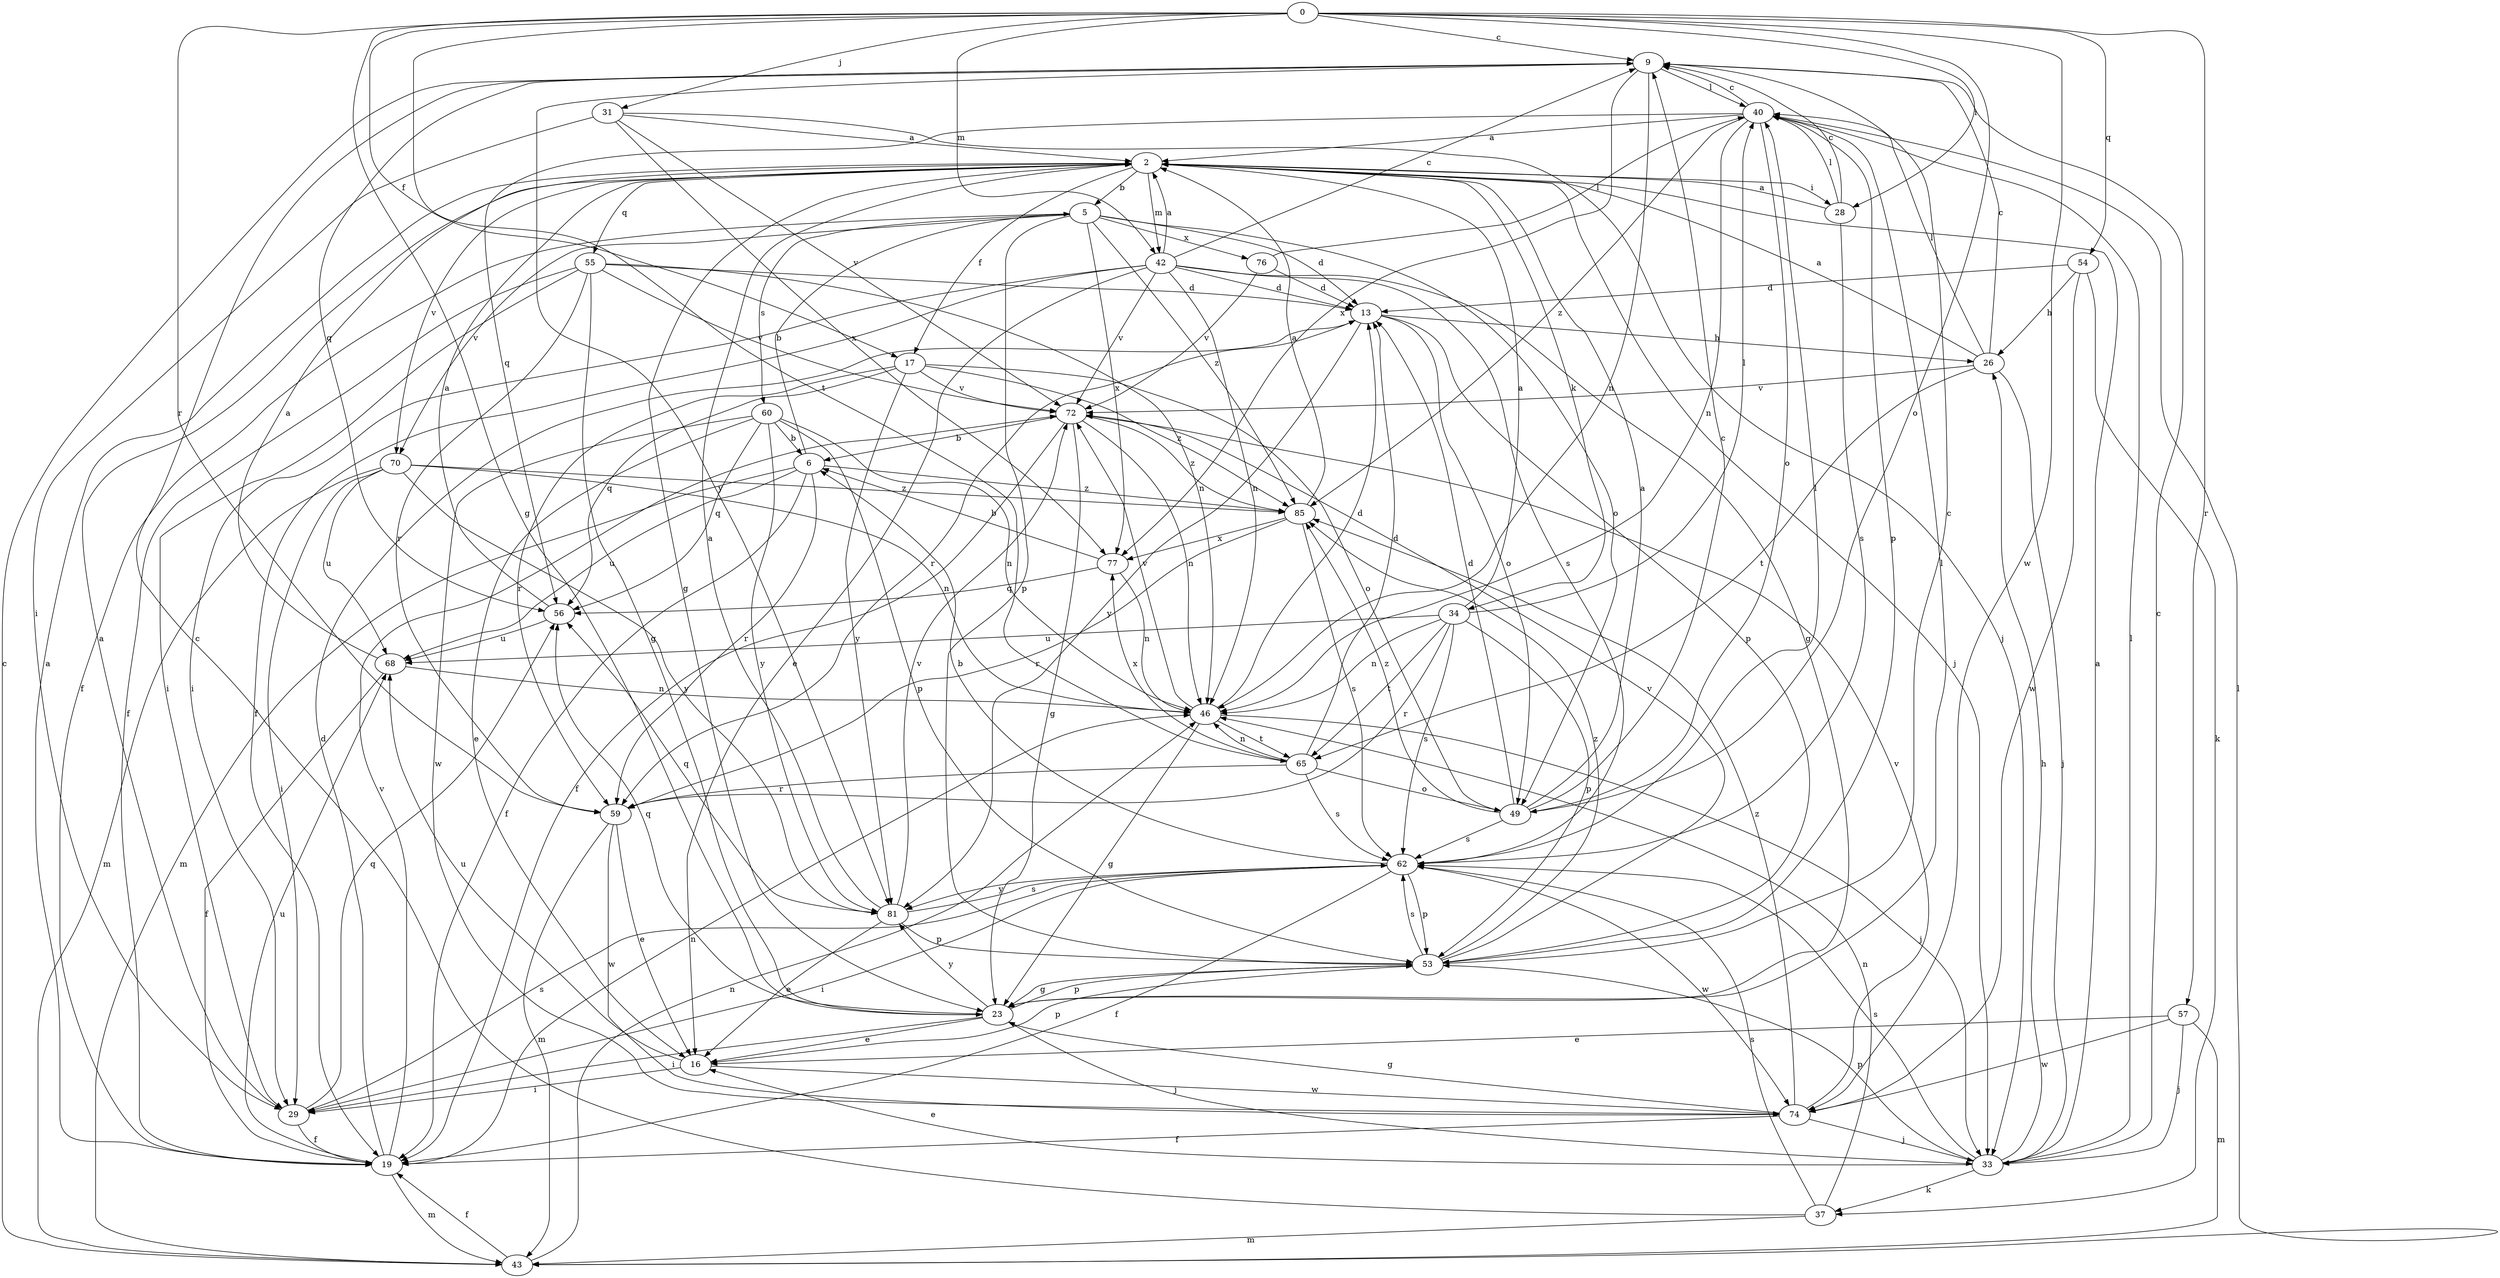 strict digraph  {
0;
2;
5;
6;
9;
13;
16;
17;
19;
23;
26;
28;
29;
31;
33;
34;
37;
40;
42;
43;
46;
49;
53;
54;
55;
56;
57;
59;
60;
62;
65;
68;
70;
72;
74;
76;
77;
81;
85;
0 -> 9  [label=c];
0 -> 17  [label=f];
0 -> 23  [label=g];
0 -> 28  [label=i];
0 -> 31  [label=j];
0 -> 42  [label=m];
0 -> 49  [label=o];
0 -> 54  [label=q];
0 -> 57  [label=r];
0 -> 59  [label=r];
0 -> 65  [label=t];
0 -> 74  [label=w];
2 -> 5  [label=b];
2 -> 17  [label=f];
2 -> 23  [label=g];
2 -> 28  [label=i];
2 -> 33  [label=j];
2 -> 34  [label=k];
2 -> 42  [label=m];
2 -> 55  [label=q];
2 -> 70  [label=v];
5 -> 13  [label=d];
5 -> 19  [label=f];
5 -> 49  [label=o];
5 -> 53  [label=p];
5 -> 60  [label=s];
5 -> 70  [label=v];
5 -> 76  [label=x];
5 -> 77  [label=x];
5 -> 85  [label=z];
6 -> 5  [label=b];
6 -> 19  [label=f];
6 -> 43  [label=m];
6 -> 59  [label=r];
6 -> 68  [label=u];
6 -> 85  [label=z];
9 -> 40  [label=l];
9 -> 46  [label=n];
9 -> 56  [label=q];
9 -> 77  [label=x];
9 -> 81  [label=y];
13 -> 26  [label=h];
13 -> 49  [label=o];
13 -> 53  [label=p];
13 -> 59  [label=r];
13 -> 81  [label=y];
16 -> 29  [label=i];
16 -> 53  [label=p];
16 -> 68  [label=u];
16 -> 74  [label=w];
17 -> 49  [label=o];
17 -> 56  [label=q];
17 -> 59  [label=r];
17 -> 72  [label=v];
17 -> 81  [label=y];
17 -> 85  [label=z];
19 -> 2  [label=a];
19 -> 13  [label=d];
19 -> 43  [label=m];
19 -> 46  [label=n];
19 -> 68  [label=u];
19 -> 72  [label=v];
23 -> 16  [label=e];
23 -> 29  [label=i];
23 -> 33  [label=j];
23 -> 40  [label=l];
23 -> 53  [label=p];
23 -> 56  [label=q];
23 -> 81  [label=y];
26 -> 2  [label=a];
26 -> 9  [label=c];
26 -> 33  [label=j];
26 -> 40  [label=l];
26 -> 65  [label=t];
26 -> 72  [label=v];
28 -> 2  [label=a];
28 -> 9  [label=c];
28 -> 40  [label=l];
28 -> 62  [label=s];
29 -> 2  [label=a];
29 -> 19  [label=f];
29 -> 56  [label=q];
29 -> 62  [label=s];
31 -> 2  [label=a];
31 -> 29  [label=i];
31 -> 33  [label=j];
31 -> 72  [label=v];
31 -> 77  [label=x];
33 -> 2  [label=a];
33 -> 9  [label=c];
33 -> 16  [label=e];
33 -> 26  [label=h];
33 -> 37  [label=k];
33 -> 40  [label=l];
33 -> 53  [label=p];
33 -> 62  [label=s];
34 -> 2  [label=a];
34 -> 40  [label=l];
34 -> 46  [label=n];
34 -> 53  [label=p];
34 -> 59  [label=r];
34 -> 62  [label=s];
34 -> 65  [label=t];
34 -> 68  [label=u];
37 -> 9  [label=c];
37 -> 43  [label=m];
37 -> 46  [label=n];
37 -> 62  [label=s];
40 -> 2  [label=a];
40 -> 9  [label=c];
40 -> 46  [label=n];
40 -> 49  [label=o];
40 -> 53  [label=p];
40 -> 56  [label=q];
40 -> 85  [label=z];
42 -> 2  [label=a];
42 -> 9  [label=c];
42 -> 13  [label=d];
42 -> 16  [label=e];
42 -> 19  [label=f];
42 -> 23  [label=g];
42 -> 29  [label=i];
42 -> 46  [label=n];
42 -> 62  [label=s];
42 -> 72  [label=v];
43 -> 9  [label=c];
43 -> 19  [label=f];
43 -> 40  [label=l];
43 -> 46  [label=n];
46 -> 13  [label=d];
46 -> 23  [label=g];
46 -> 33  [label=j];
46 -> 65  [label=t];
46 -> 72  [label=v];
49 -> 2  [label=a];
49 -> 9  [label=c];
49 -> 13  [label=d];
49 -> 62  [label=s];
49 -> 85  [label=z];
53 -> 9  [label=c];
53 -> 23  [label=g];
53 -> 62  [label=s];
53 -> 72  [label=v];
53 -> 85  [label=z];
54 -> 13  [label=d];
54 -> 26  [label=h];
54 -> 37  [label=k];
54 -> 74  [label=w];
55 -> 13  [label=d];
55 -> 19  [label=f];
55 -> 23  [label=g];
55 -> 29  [label=i];
55 -> 46  [label=n];
55 -> 59  [label=r];
55 -> 72  [label=v];
56 -> 2  [label=a];
56 -> 68  [label=u];
57 -> 16  [label=e];
57 -> 33  [label=j];
57 -> 43  [label=m];
57 -> 74  [label=w];
59 -> 16  [label=e];
59 -> 43  [label=m];
59 -> 74  [label=w];
60 -> 6  [label=b];
60 -> 16  [label=e];
60 -> 46  [label=n];
60 -> 53  [label=p];
60 -> 56  [label=q];
60 -> 74  [label=w];
60 -> 81  [label=y];
62 -> 6  [label=b];
62 -> 19  [label=f];
62 -> 29  [label=i];
62 -> 40  [label=l];
62 -> 53  [label=p];
62 -> 74  [label=w];
62 -> 81  [label=y];
65 -> 13  [label=d];
65 -> 46  [label=n];
65 -> 49  [label=o];
65 -> 59  [label=r];
65 -> 62  [label=s];
65 -> 77  [label=x];
68 -> 2  [label=a];
68 -> 19  [label=f];
68 -> 46  [label=n];
70 -> 29  [label=i];
70 -> 43  [label=m];
70 -> 46  [label=n];
70 -> 68  [label=u];
70 -> 81  [label=y];
70 -> 85  [label=z];
72 -> 6  [label=b];
72 -> 19  [label=f];
72 -> 23  [label=g];
72 -> 46  [label=n];
72 -> 85  [label=z];
74 -> 19  [label=f];
74 -> 23  [label=g];
74 -> 33  [label=j];
74 -> 72  [label=v];
74 -> 85  [label=z];
76 -> 13  [label=d];
76 -> 40  [label=l];
76 -> 72  [label=v];
77 -> 6  [label=b];
77 -> 46  [label=n];
77 -> 56  [label=q];
81 -> 2  [label=a];
81 -> 16  [label=e];
81 -> 53  [label=p];
81 -> 56  [label=q];
81 -> 62  [label=s];
81 -> 72  [label=v];
85 -> 2  [label=a];
85 -> 59  [label=r];
85 -> 62  [label=s];
85 -> 77  [label=x];
}
